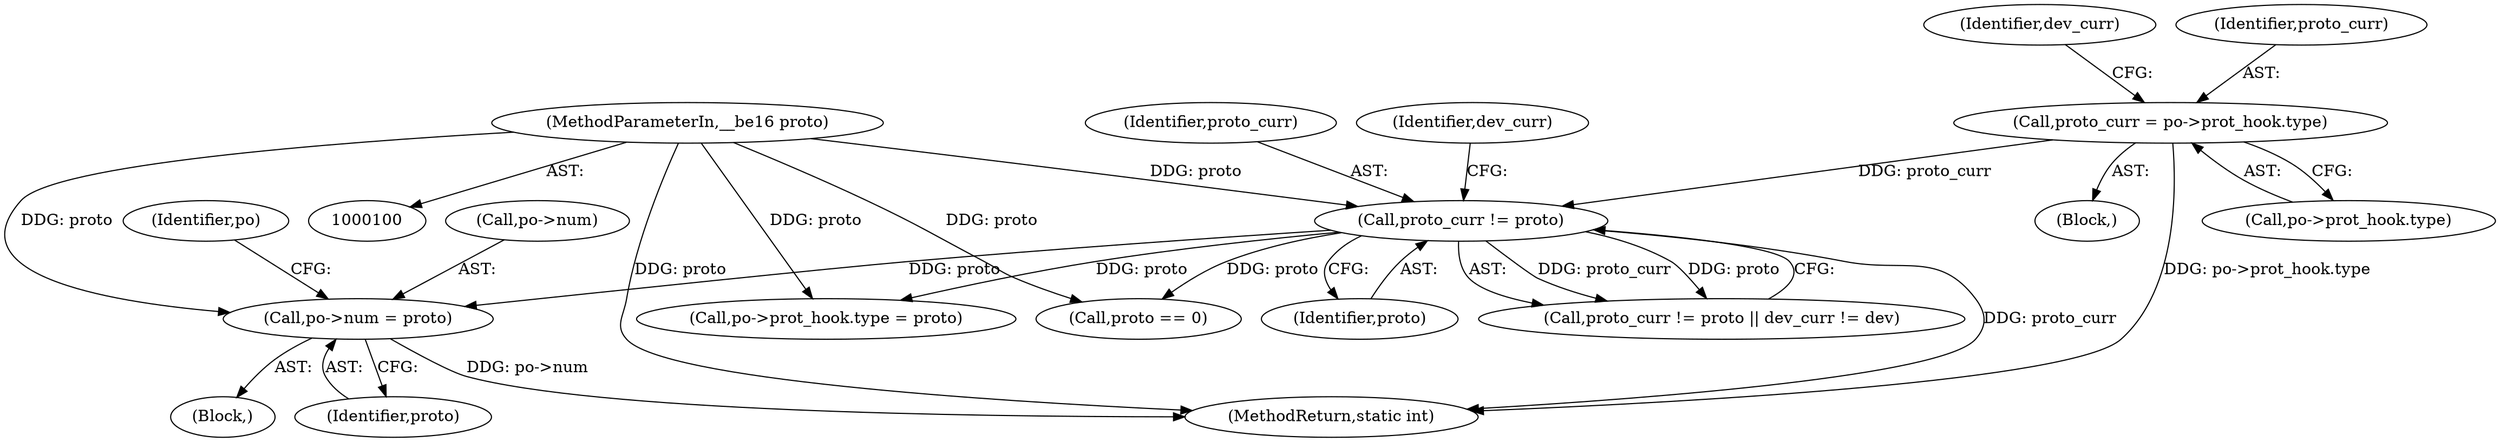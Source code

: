 digraph "0_linux_4971613c1639d8e5f102c4e797c3bf8f83a5a69e@pointer" {
"1000239" [label="(Call,po->num = proto)"];
"1000202" [label="(Call,proto_curr != proto)"];
"1000185" [label="(Call,proto_curr = po->prot_hook.type)"];
"1000104" [label="(MethodParameterIn,__be16 proto)"];
"1000193" [label="(Identifier,dev_curr)"];
"1000239" [label="(Call,po->num = proto)"];
"1000203" [label="(Identifier,proto_curr)"];
"1000346" [label="(MethodReturn,static int)"];
"1000206" [label="(Identifier,dev_curr)"];
"1000204" [label="(Identifier,proto)"];
"1000243" [label="(Identifier,proto)"];
"1000104" [label="(MethodParameterIn,__be16 proto)"];
"1000201" [label="(Call,proto_curr != proto || dev_curr != dev)"];
"1000185" [label="(Call,proto_curr = po->prot_hook.type)"];
"1000105" [label="(Block,)"];
"1000240" [label="(Call,po->num)"];
"1000300" [label="(Call,proto == 0)"];
"1000187" [label="(Call,po->prot_hook.type)"];
"1000210" [label="(Block,)"];
"1000202" [label="(Call,proto_curr != proto)"];
"1000186" [label="(Identifier,proto_curr)"];
"1000247" [label="(Identifier,po)"];
"1000244" [label="(Call,po->prot_hook.type = proto)"];
"1000239" -> "1000210"  [label="AST: "];
"1000239" -> "1000243"  [label="CFG: "];
"1000240" -> "1000239"  [label="AST: "];
"1000243" -> "1000239"  [label="AST: "];
"1000247" -> "1000239"  [label="CFG: "];
"1000239" -> "1000346"  [label="DDG: po->num"];
"1000202" -> "1000239"  [label="DDG: proto"];
"1000104" -> "1000239"  [label="DDG: proto"];
"1000202" -> "1000201"  [label="AST: "];
"1000202" -> "1000204"  [label="CFG: "];
"1000203" -> "1000202"  [label="AST: "];
"1000204" -> "1000202"  [label="AST: "];
"1000206" -> "1000202"  [label="CFG: "];
"1000201" -> "1000202"  [label="CFG: "];
"1000202" -> "1000346"  [label="DDG: proto_curr"];
"1000202" -> "1000201"  [label="DDG: proto_curr"];
"1000202" -> "1000201"  [label="DDG: proto"];
"1000185" -> "1000202"  [label="DDG: proto_curr"];
"1000104" -> "1000202"  [label="DDG: proto"];
"1000202" -> "1000244"  [label="DDG: proto"];
"1000202" -> "1000300"  [label="DDG: proto"];
"1000185" -> "1000105"  [label="AST: "];
"1000185" -> "1000187"  [label="CFG: "];
"1000186" -> "1000185"  [label="AST: "];
"1000187" -> "1000185"  [label="AST: "];
"1000193" -> "1000185"  [label="CFG: "];
"1000185" -> "1000346"  [label="DDG: po->prot_hook.type"];
"1000104" -> "1000100"  [label="AST: "];
"1000104" -> "1000346"  [label="DDG: proto"];
"1000104" -> "1000244"  [label="DDG: proto"];
"1000104" -> "1000300"  [label="DDG: proto"];
}
